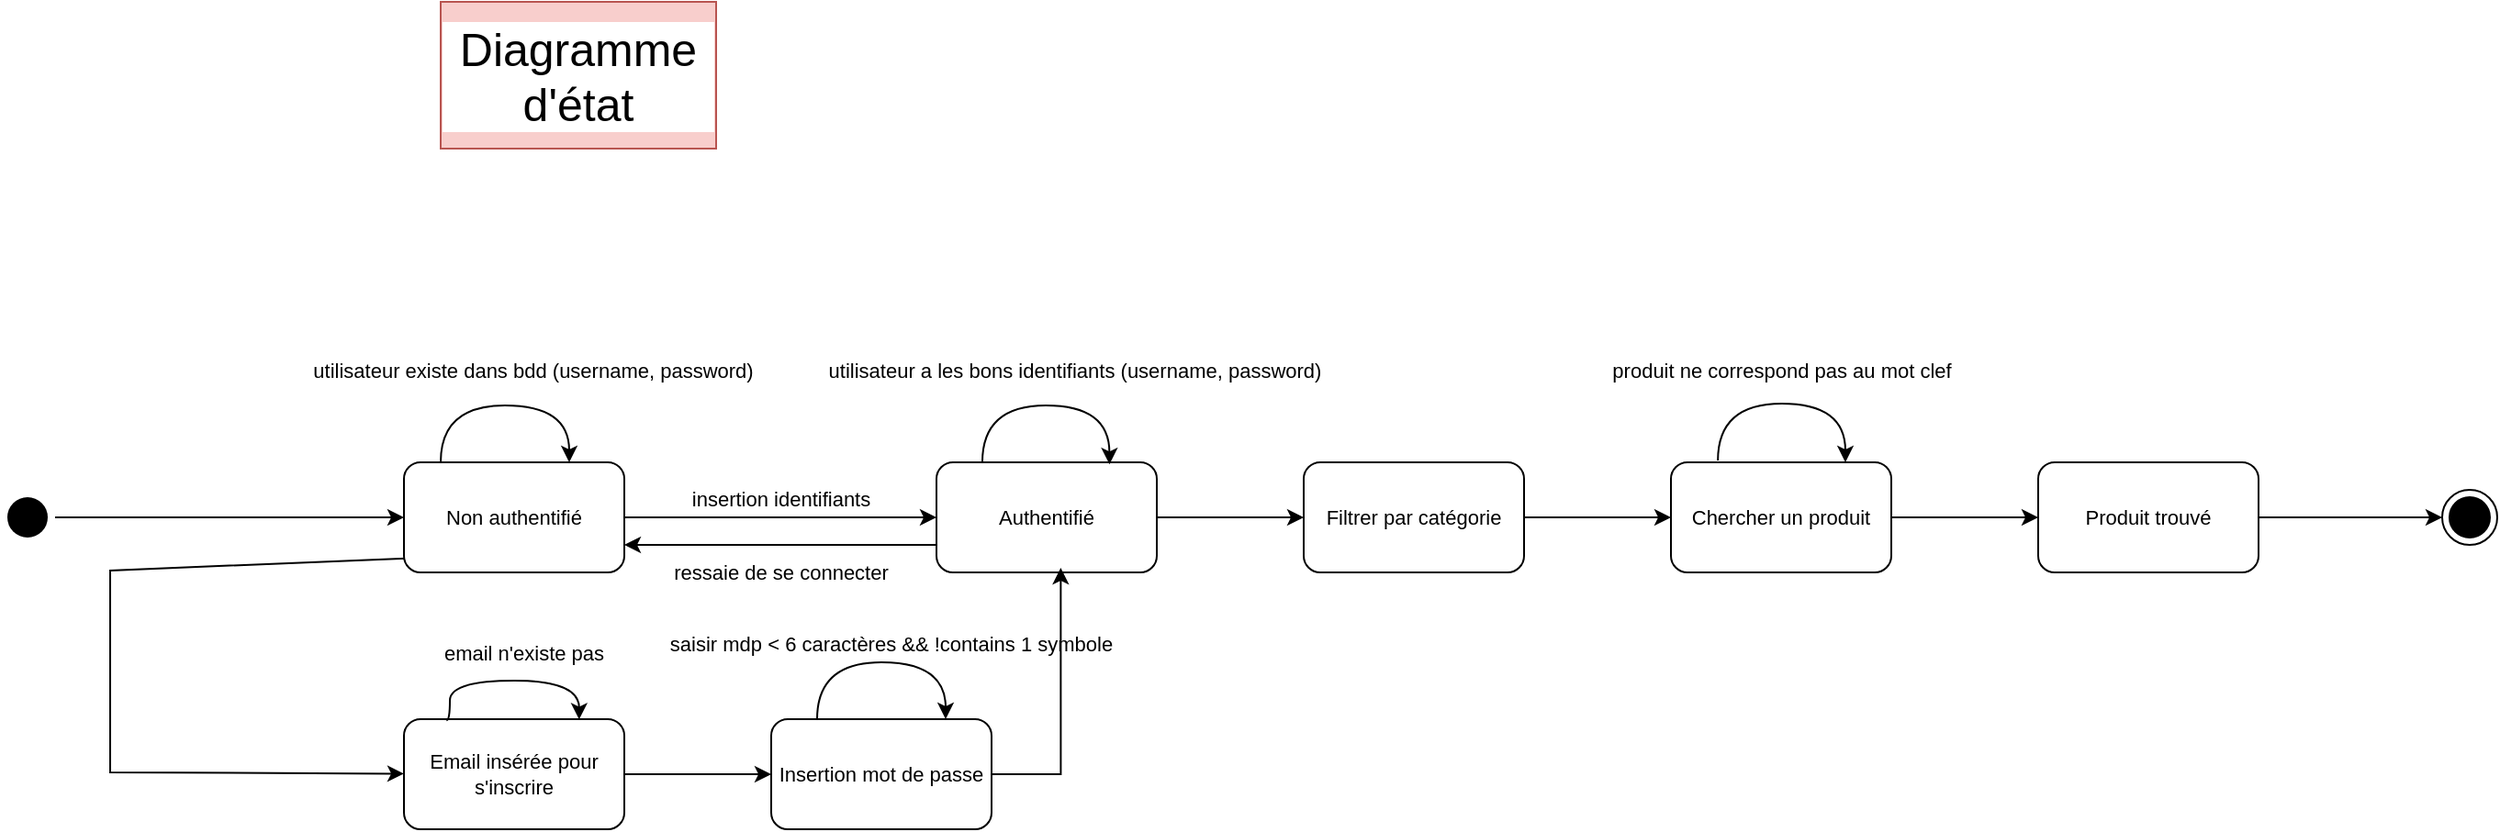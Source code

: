 <mxfile version="24.6.4" type="device">
  <diagram name="Page-1" id="QuDtKL-B0CnRppgt_gXc">
    <mxGraphModel dx="1081" dy="2361" grid="1" gridSize="10" guides="1" tooltips="1" connect="1" arrows="1" fold="1" page="1" pageScale="1" pageWidth="827" pageHeight="1169" math="0" shadow="0">
      <root>
        <mxCell id="0" />
        <mxCell id="1" parent="0" />
        <mxCell id="ZCXHv59xq4xJYczU7NST-1" value="&lt;font style=&quot;font-size: 25px;&quot;&gt;Diagramme d&#39;état&lt;/font&gt;" style="text;html=1;align=center;verticalAlign=middle;whiteSpace=wrap;rounded=0;fontFamily=Helvetica;fontSize=11;labelBackgroundColor=default;fillColor=#f8cecc;strokeColor=#b85450;" vertex="1" parent="1">
          <mxGeometry x="1270" y="-960" width="150" height="80" as="geometry" />
        </mxCell>
        <mxCell id="ZCXHv59xq4xJYczU7NST-2" style="edgeStyle=none;shape=connector;rounded=0;orthogonalLoop=1;jettySize=auto;html=1;entryX=0;entryY=0.5;entryDx=0;entryDy=0;strokeColor=default;align=center;verticalAlign=middle;fontFamily=Helvetica;fontSize=11;fontColor=default;labelBackgroundColor=default;endArrow=classic;endFill=1;" edge="1" parent="1" source="ZCXHv59xq4xJYczU7NST-3" target="ZCXHv59xq4xJYczU7NST-6">
          <mxGeometry relative="1" as="geometry" />
        </mxCell>
        <mxCell id="ZCXHv59xq4xJYczU7NST-3" value="" style="ellipse;html=1;shape=endState;fillColor=#000000;strokeColor=none;fontFamily=Helvetica;fontSize=11;fontColor=default;labelBackgroundColor=default;" vertex="1" parent="1">
          <mxGeometry x="1030" y="-694" width="30" height="30" as="geometry" />
        </mxCell>
        <mxCell id="ZCXHv59xq4xJYczU7NST-4" value="" style="edgeStyle=none;shape=connector;rounded=0;orthogonalLoop=1;jettySize=auto;html=1;strokeColor=default;align=center;verticalAlign=middle;fontFamily=Helvetica;fontSize=11;fontColor=default;labelBackgroundColor=default;endArrow=classic;endFill=1;" edge="1" parent="1" source="ZCXHv59xq4xJYczU7NST-6" target="ZCXHv59xq4xJYczU7NST-9">
          <mxGeometry relative="1" as="geometry" />
        </mxCell>
        <mxCell id="ZCXHv59xq4xJYczU7NST-5" value="" style="edgeStyle=none;shape=connector;rounded=0;orthogonalLoop=1;jettySize=auto;html=1;strokeColor=default;align=center;verticalAlign=middle;fontFamily=Helvetica;fontSize=11;fontColor=default;labelBackgroundColor=default;endArrow=classic;endFill=1;exitX=0.01;exitY=0.872;exitDx=0;exitDy=0;exitPerimeter=0;" edge="1" parent="1" source="ZCXHv59xq4xJYczU7NST-6" target="ZCXHv59xq4xJYczU7NST-16">
          <mxGeometry relative="1" as="geometry">
            <Array as="points">
              <mxPoint x="1090" y="-650" />
              <mxPoint x="1090" y="-540" />
            </Array>
          </mxGeometry>
        </mxCell>
        <mxCell id="ZCXHv59xq4xJYczU7NST-6" value="Non authentifié" style="rounded=1;whiteSpace=wrap;html=1;fontFamily=Helvetica;fontSize=11;fontColor=default;labelBackgroundColor=default;" vertex="1" parent="1">
          <mxGeometry x="1250" y="-709" width="120" height="60" as="geometry" />
        </mxCell>
        <mxCell id="ZCXHv59xq4xJYczU7NST-7" style="edgeStyle=none;shape=connector;rounded=0;orthogonalLoop=1;jettySize=auto;html=1;entryX=1;entryY=0.75;entryDx=0;entryDy=0;strokeColor=default;align=center;verticalAlign=middle;fontFamily=Helvetica;fontSize=11;fontColor=default;labelBackgroundColor=default;endArrow=classic;endFill=1;exitX=0;exitY=0.75;exitDx=0;exitDy=0;" edge="1" parent="1" source="ZCXHv59xq4xJYczU7NST-9" target="ZCXHv59xq4xJYczU7NST-6">
          <mxGeometry relative="1" as="geometry" />
        </mxCell>
        <mxCell id="ZCXHv59xq4xJYczU7NST-8" value="" style="edgeStyle=none;shape=connector;rounded=0;orthogonalLoop=1;jettySize=auto;html=1;strokeColor=default;align=center;verticalAlign=middle;fontFamily=Helvetica;fontSize=11;fontColor=default;labelBackgroundColor=default;endArrow=classic;endFill=1;" edge="1" parent="1" source="ZCXHv59xq4xJYczU7NST-9" target="ZCXHv59xq4xJYczU7NST-25">
          <mxGeometry relative="1" as="geometry" />
        </mxCell>
        <mxCell id="ZCXHv59xq4xJYczU7NST-9" value="Authentifié" style="rounded=1;whiteSpace=wrap;html=1;fontFamily=Helvetica;fontSize=11;fontColor=default;labelBackgroundColor=default;" vertex="1" parent="1">
          <mxGeometry x="1540" y="-709" width="120" height="60" as="geometry" />
        </mxCell>
        <mxCell id="ZCXHv59xq4xJYczU7NST-10" value="insertion identifiants" style="text;html=1;align=center;verticalAlign=middle;resizable=0;points=[];autosize=1;strokeColor=none;fillColor=none;fontFamily=Helvetica;fontSize=11;fontColor=default;labelBackgroundColor=default;" vertex="1" parent="1">
          <mxGeometry x="1395" y="-704" width="120" height="30" as="geometry" />
        </mxCell>
        <mxCell id="ZCXHv59xq4xJYczU7NST-11" value="utilisateur a les bons identifiants (username, password)" style="text;html=1;align=center;verticalAlign=middle;resizable=0;points=[];autosize=1;strokeColor=none;fillColor=none;fontFamily=Helvetica;fontSize=11;fontColor=default;labelBackgroundColor=default;" vertex="1" parent="1">
          <mxGeometry x="1470" y="-774" width="290" height="30" as="geometry" />
        </mxCell>
        <mxCell id="ZCXHv59xq4xJYczU7NST-12" value="ressaie de se connecter" style="text;html=1;align=center;verticalAlign=middle;resizable=0;points=[];autosize=1;strokeColor=none;fillColor=none;fontFamily=Helvetica;fontSize=11;fontColor=default;labelBackgroundColor=default;" vertex="1" parent="1">
          <mxGeometry x="1385" y="-664" width="140" height="30" as="geometry" />
        </mxCell>
        <mxCell id="ZCXHv59xq4xJYczU7NST-13" value="utilisateur existe dans bdd (username, password)" style="text;html=1;align=center;verticalAlign=middle;resizable=0;points=[];autosize=1;strokeColor=none;fillColor=none;fontFamily=Helvetica;fontSize=11;fontColor=default;labelBackgroundColor=default;" vertex="1" parent="1">
          <mxGeometry x="1190" y="-774" width="260" height="30" as="geometry" />
        </mxCell>
        <mxCell id="ZCXHv59xq4xJYczU7NST-14" style="edgeStyle=orthogonalEdgeStyle;shape=connector;rounded=0;orthogonalLoop=1;jettySize=auto;html=1;strokeColor=default;align=center;verticalAlign=middle;fontFamily=Helvetica;fontSize=11;fontColor=default;labelBackgroundColor=default;endArrow=classic;endFill=1;curved=1;entryX=0.75;entryY=0;entryDx=0;entryDy=0;" edge="1" parent="1" source="ZCXHv59xq4xJYczU7NST-6" target="ZCXHv59xq4xJYczU7NST-6">
          <mxGeometry relative="1" as="geometry">
            <mxPoint x="1270" y="-710" as="sourcePoint" />
            <mxPoint x="1340" y="-720" as="targetPoint" />
            <Array as="points">
              <mxPoint x="1270" y="-740" />
              <mxPoint x="1340" y="-740" />
            </Array>
          </mxGeometry>
        </mxCell>
        <mxCell id="ZCXHv59xq4xJYczU7NST-15" value="" style="edgeStyle=none;shape=connector;rounded=0;orthogonalLoop=1;jettySize=auto;html=1;strokeColor=default;align=center;verticalAlign=middle;fontFamily=Helvetica;fontSize=11;fontColor=default;labelBackgroundColor=default;endArrow=classic;endFill=1;" edge="1" parent="1" source="ZCXHv59xq4xJYczU7NST-16" target="ZCXHv59xq4xJYczU7NST-20">
          <mxGeometry relative="1" as="geometry" />
        </mxCell>
        <mxCell id="ZCXHv59xq4xJYczU7NST-16" value="Email insérée pour s&#39;inscrire" style="rounded=1;whiteSpace=wrap;html=1;fontFamily=Helvetica;fontSize=11;fontColor=default;labelBackgroundColor=default;" vertex="1" parent="1">
          <mxGeometry x="1250" y="-569" width="120" height="60" as="geometry" />
        </mxCell>
        <mxCell id="ZCXHv59xq4xJYczU7NST-17" style="edgeStyle=orthogonalEdgeStyle;shape=connector;rounded=0;orthogonalLoop=1;jettySize=auto;html=1;strokeColor=default;align=center;verticalAlign=middle;fontFamily=Helvetica;fontSize=11;fontColor=default;labelBackgroundColor=default;endArrow=classic;endFill=1;curved=1;entryX=0.785;entryY=0.018;entryDx=0;entryDy=0;exitX=0.208;exitY=0.01;exitDx=0;exitDy=0;exitPerimeter=0;entryPerimeter=0;" edge="1" parent="1" target="ZCXHv59xq4xJYczU7NST-9">
          <mxGeometry relative="1" as="geometry">
            <mxPoint x="1564.98" y="-709.0" as="sourcePoint" />
            <mxPoint x="1635.02" y="-719.6" as="targetPoint" />
            <Array as="points">
              <mxPoint x="1565" y="-740" />
              <mxPoint x="1634" y="-740" />
            </Array>
          </mxGeometry>
        </mxCell>
        <mxCell id="ZCXHv59xq4xJYczU7NST-18" style="edgeStyle=orthogonalEdgeStyle;shape=connector;rounded=0;orthogonalLoop=1;jettySize=auto;html=1;strokeColor=default;align=center;verticalAlign=middle;fontFamily=Helvetica;fontSize=11;fontColor=default;labelBackgroundColor=default;endArrow=classic;endFill=1;curved=1;entryX=0.795;entryY=0.003;entryDx=0;entryDy=0;exitX=0.193;exitY=0.011;exitDx=0;exitDy=0;exitPerimeter=0;entryPerimeter=0;" edge="1" parent="1" source="ZCXHv59xq4xJYczU7NST-16" target="ZCXHv59xq4xJYczU7NST-16">
          <mxGeometry relative="1" as="geometry">
            <mxPoint x="1275" y="-580" as="sourcePoint" />
            <mxPoint x="1345" y="-580" as="targetPoint" />
            <Array as="points">
              <mxPoint x="1275" y="-568" />
              <mxPoint x="1275" y="-590" />
              <mxPoint x="1345" y="-590" />
            </Array>
          </mxGeometry>
        </mxCell>
        <mxCell id="ZCXHv59xq4xJYczU7NST-19" value="email n&#39;existe pas" style="text;html=1;align=center;verticalAlign=middle;resizable=0;points=[];autosize=1;strokeColor=none;fillColor=none;fontFamily=Helvetica;fontSize=11;fontColor=default;labelBackgroundColor=default;" vertex="1" parent="1">
          <mxGeometry x="1260" y="-620" width="110" height="30" as="geometry" />
        </mxCell>
        <mxCell id="ZCXHv59xq4xJYczU7NST-20" value="Insertion mot de passe" style="rounded=1;whiteSpace=wrap;html=1;fontFamily=Helvetica;fontSize=11;fontColor=default;labelBackgroundColor=default;" vertex="1" parent="1">
          <mxGeometry x="1450" y="-569" width="120" height="60" as="geometry" />
        </mxCell>
        <mxCell id="ZCXHv59xq4xJYczU7NST-21" style="edgeStyle=orthogonalEdgeStyle;shape=connector;rounded=0;orthogonalLoop=1;jettySize=auto;html=1;strokeColor=default;align=center;verticalAlign=middle;fontFamily=Helvetica;fontSize=11;fontColor=default;labelBackgroundColor=default;endArrow=classic;endFill=1;curved=1;" edge="1" parent="1" source="ZCXHv59xq4xJYczU7NST-20" target="ZCXHv59xq4xJYczU7NST-20">
          <mxGeometry relative="1" as="geometry">
            <mxPoint x="1475" y="-569" as="sourcePoint" />
            <mxPoint x="1545" y="-569" as="targetPoint" />
            <Array as="points">
              <mxPoint x="1475" y="-600" />
              <mxPoint x="1545" y="-600" />
            </Array>
          </mxGeometry>
        </mxCell>
        <mxCell id="ZCXHv59xq4xJYczU7NST-22" value="saisir mdp &amp;lt; 6 caractères &amp;amp;&amp;amp; !contains 1 symbole" style="text;html=1;align=center;verticalAlign=middle;resizable=0;points=[];autosize=1;strokeColor=none;fillColor=none;fontFamily=Helvetica;fontSize=11;fontColor=default;labelBackgroundColor=default;" vertex="1" parent="1">
          <mxGeometry x="1385" y="-625" width="260" height="30" as="geometry" />
        </mxCell>
        <mxCell id="ZCXHv59xq4xJYczU7NST-23" style="edgeStyle=orthogonalEdgeStyle;shape=connector;rounded=0;orthogonalLoop=1;jettySize=auto;html=1;entryX=0.564;entryY=0.959;entryDx=0;entryDy=0;entryPerimeter=0;strokeColor=default;align=center;verticalAlign=middle;fontFamily=Helvetica;fontSize=11;fontColor=default;labelBackgroundColor=default;endArrow=classic;endFill=1;" edge="1" parent="1" source="ZCXHv59xq4xJYczU7NST-20" target="ZCXHv59xq4xJYczU7NST-9">
          <mxGeometry relative="1" as="geometry">
            <Array as="points">
              <mxPoint x="1608" y="-539" />
            </Array>
          </mxGeometry>
        </mxCell>
        <mxCell id="ZCXHv59xq4xJYczU7NST-24" value="" style="edgeStyle=none;shape=connector;rounded=0;orthogonalLoop=1;jettySize=auto;html=1;strokeColor=default;align=center;verticalAlign=middle;fontFamily=Helvetica;fontSize=11;fontColor=default;labelBackgroundColor=default;endArrow=classic;endFill=1;" edge="1" parent="1" source="ZCXHv59xq4xJYczU7NST-25" target="ZCXHv59xq4xJYczU7NST-27">
          <mxGeometry relative="1" as="geometry" />
        </mxCell>
        <mxCell id="ZCXHv59xq4xJYczU7NST-25" value="Filtrer par catégorie" style="rounded=1;whiteSpace=wrap;html=1;fontFamily=Helvetica;fontSize=11;fontColor=default;labelBackgroundColor=default;" vertex="1" parent="1">
          <mxGeometry x="1740" y="-709" width="120" height="60" as="geometry" />
        </mxCell>
        <mxCell id="ZCXHv59xq4xJYczU7NST-26" value="" style="edgeStyle=none;shape=connector;rounded=0;orthogonalLoop=1;jettySize=auto;html=1;strokeColor=default;align=center;verticalAlign=middle;fontFamily=Helvetica;fontSize=11;fontColor=default;labelBackgroundColor=default;endArrow=classic;endFill=1;" edge="1" parent="1" source="ZCXHv59xq4xJYczU7NST-27" target="ZCXHv59xq4xJYczU7NST-31">
          <mxGeometry relative="1" as="geometry" />
        </mxCell>
        <mxCell id="ZCXHv59xq4xJYczU7NST-27" value="Chercher un produit" style="rounded=1;whiteSpace=wrap;html=1;fontFamily=Helvetica;fontSize=11;fontColor=default;labelBackgroundColor=default;" vertex="1" parent="1">
          <mxGeometry x="1940" y="-709" width="120" height="60" as="geometry" />
        </mxCell>
        <mxCell id="ZCXHv59xq4xJYczU7NST-28" style="edgeStyle=orthogonalEdgeStyle;shape=connector;rounded=0;orthogonalLoop=1;jettySize=auto;html=1;strokeColor=default;align=center;verticalAlign=middle;fontFamily=Helvetica;fontSize=11;fontColor=default;labelBackgroundColor=default;endArrow=classic;endFill=1;curved=1;exitX=0.213;exitY=-0.017;exitDx=0;exitDy=0;exitPerimeter=0;" edge="1" parent="1" source="ZCXHv59xq4xJYczU7NST-27" target="ZCXHv59xq4xJYczU7NST-27">
          <mxGeometry relative="1" as="geometry">
            <mxPoint x="1965.49" y="-710.0" as="sourcePoint" />
            <mxPoint x="2034.51" y="-709" as="targetPoint" />
            <Array as="points">
              <mxPoint x="1966" y="-741" />
              <mxPoint x="2035" y="-741" />
            </Array>
          </mxGeometry>
        </mxCell>
        <mxCell id="ZCXHv59xq4xJYczU7NST-29" value="produit ne correspond pas au mot clef" style="text;html=1;align=center;verticalAlign=middle;resizable=0;points=[];autosize=1;strokeColor=none;fillColor=none;fontFamily=Helvetica;fontSize=11;fontColor=default;labelBackgroundColor=default;" vertex="1" parent="1">
          <mxGeometry x="1895" y="-774" width="210" height="30" as="geometry" />
        </mxCell>
        <mxCell id="ZCXHv59xq4xJYczU7NST-30" style="edgeStyle=none;shape=connector;rounded=0;orthogonalLoop=1;jettySize=auto;html=1;strokeColor=default;align=center;verticalAlign=middle;fontFamily=Helvetica;fontSize=11;fontColor=default;labelBackgroundColor=default;endArrow=classic;endFill=1;" edge="1" parent="1" source="ZCXHv59xq4xJYczU7NST-31" target="ZCXHv59xq4xJYczU7NST-32">
          <mxGeometry relative="1" as="geometry" />
        </mxCell>
        <mxCell id="ZCXHv59xq4xJYczU7NST-31" value="Produit trouvé" style="rounded=1;whiteSpace=wrap;html=1;fontFamily=Helvetica;fontSize=11;fontColor=default;labelBackgroundColor=default;" vertex="1" parent="1">
          <mxGeometry x="2140" y="-709" width="120" height="60" as="geometry" />
        </mxCell>
        <mxCell id="ZCXHv59xq4xJYczU7NST-32" value="" style="ellipse;html=1;shape=endState;fillColor=#000000;strokeColor=#000000;fontFamily=Helvetica;fontSize=11;fontColor=default;labelBackgroundColor=default;" vertex="1" parent="1">
          <mxGeometry x="2360" y="-694" width="30" height="30" as="geometry" />
        </mxCell>
      </root>
    </mxGraphModel>
  </diagram>
</mxfile>

